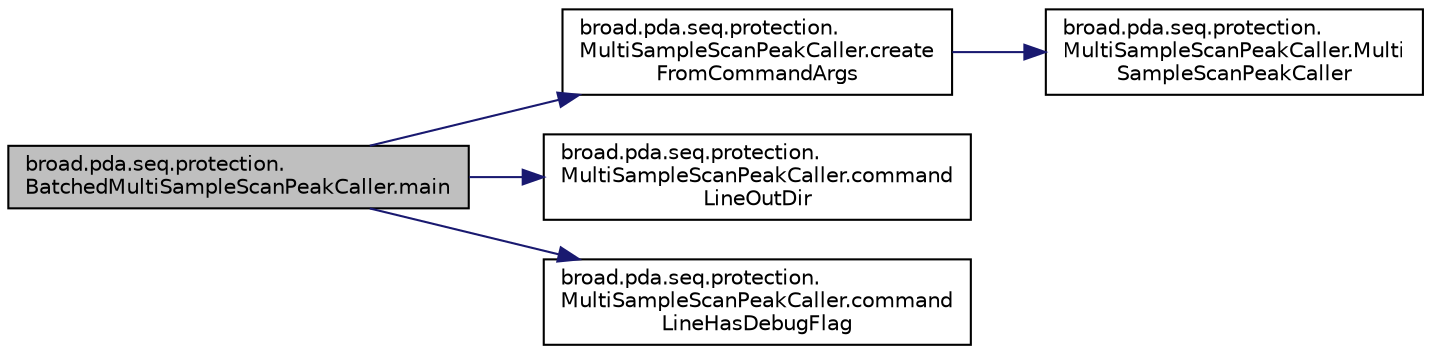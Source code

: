 digraph "broad.pda.seq.protection.BatchedMultiSampleScanPeakCaller.main"
{
  edge [fontname="Helvetica",fontsize="10",labelfontname="Helvetica",labelfontsize="10"];
  node [fontname="Helvetica",fontsize="10",shape=record];
  rankdir="LR";
  Node1 [label="broad.pda.seq.protection.\lBatchedMultiSampleScanPeakCaller.main",height=0.2,width=0.4,color="black", fillcolor="grey75", style="filled" fontcolor="black"];
  Node1 -> Node2 [color="midnightblue",fontsize="10",style="solid"];
  Node2 [label="broad.pda.seq.protection.\lMultiSampleScanPeakCaller.create\lFromCommandArgs",height=0.2,width=0.4,color="black", fillcolor="white", style="filled",URL="$classbroad_1_1pda_1_1seq_1_1protection_1_1_multi_sample_scan_peak_caller.html#ade2431eade4f45e77e73e36236cdc81e"];
  Node2 -> Node3 [color="midnightblue",fontsize="10",style="solid"];
  Node3 [label="broad.pda.seq.protection.\lMultiSampleScanPeakCaller.Multi\lSampleScanPeakCaller",height=0.2,width=0.4,color="black", fillcolor="white", style="filled",URL="$classbroad_1_1pda_1_1seq_1_1protection_1_1_multi_sample_scan_peak_caller.html#ae5fa8ea3c831bfc783a5b19f60fb8346"];
  Node1 -> Node4 [color="midnightblue",fontsize="10",style="solid"];
  Node4 [label="broad.pda.seq.protection.\lMultiSampleScanPeakCaller.command\lLineOutDir",height=0.2,width=0.4,color="black", fillcolor="white", style="filled",URL="$classbroad_1_1pda_1_1seq_1_1protection_1_1_multi_sample_scan_peak_caller.html#ad720ec027b5514deff88752afab91036"];
  Node1 -> Node5 [color="midnightblue",fontsize="10",style="solid"];
  Node5 [label="broad.pda.seq.protection.\lMultiSampleScanPeakCaller.command\lLineHasDebugFlag",height=0.2,width=0.4,color="black", fillcolor="white", style="filled",URL="$classbroad_1_1pda_1_1seq_1_1protection_1_1_multi_sample_scan_peak_caller.html#a81cf63b0b2d082a3ee577570365edb68"];
}
